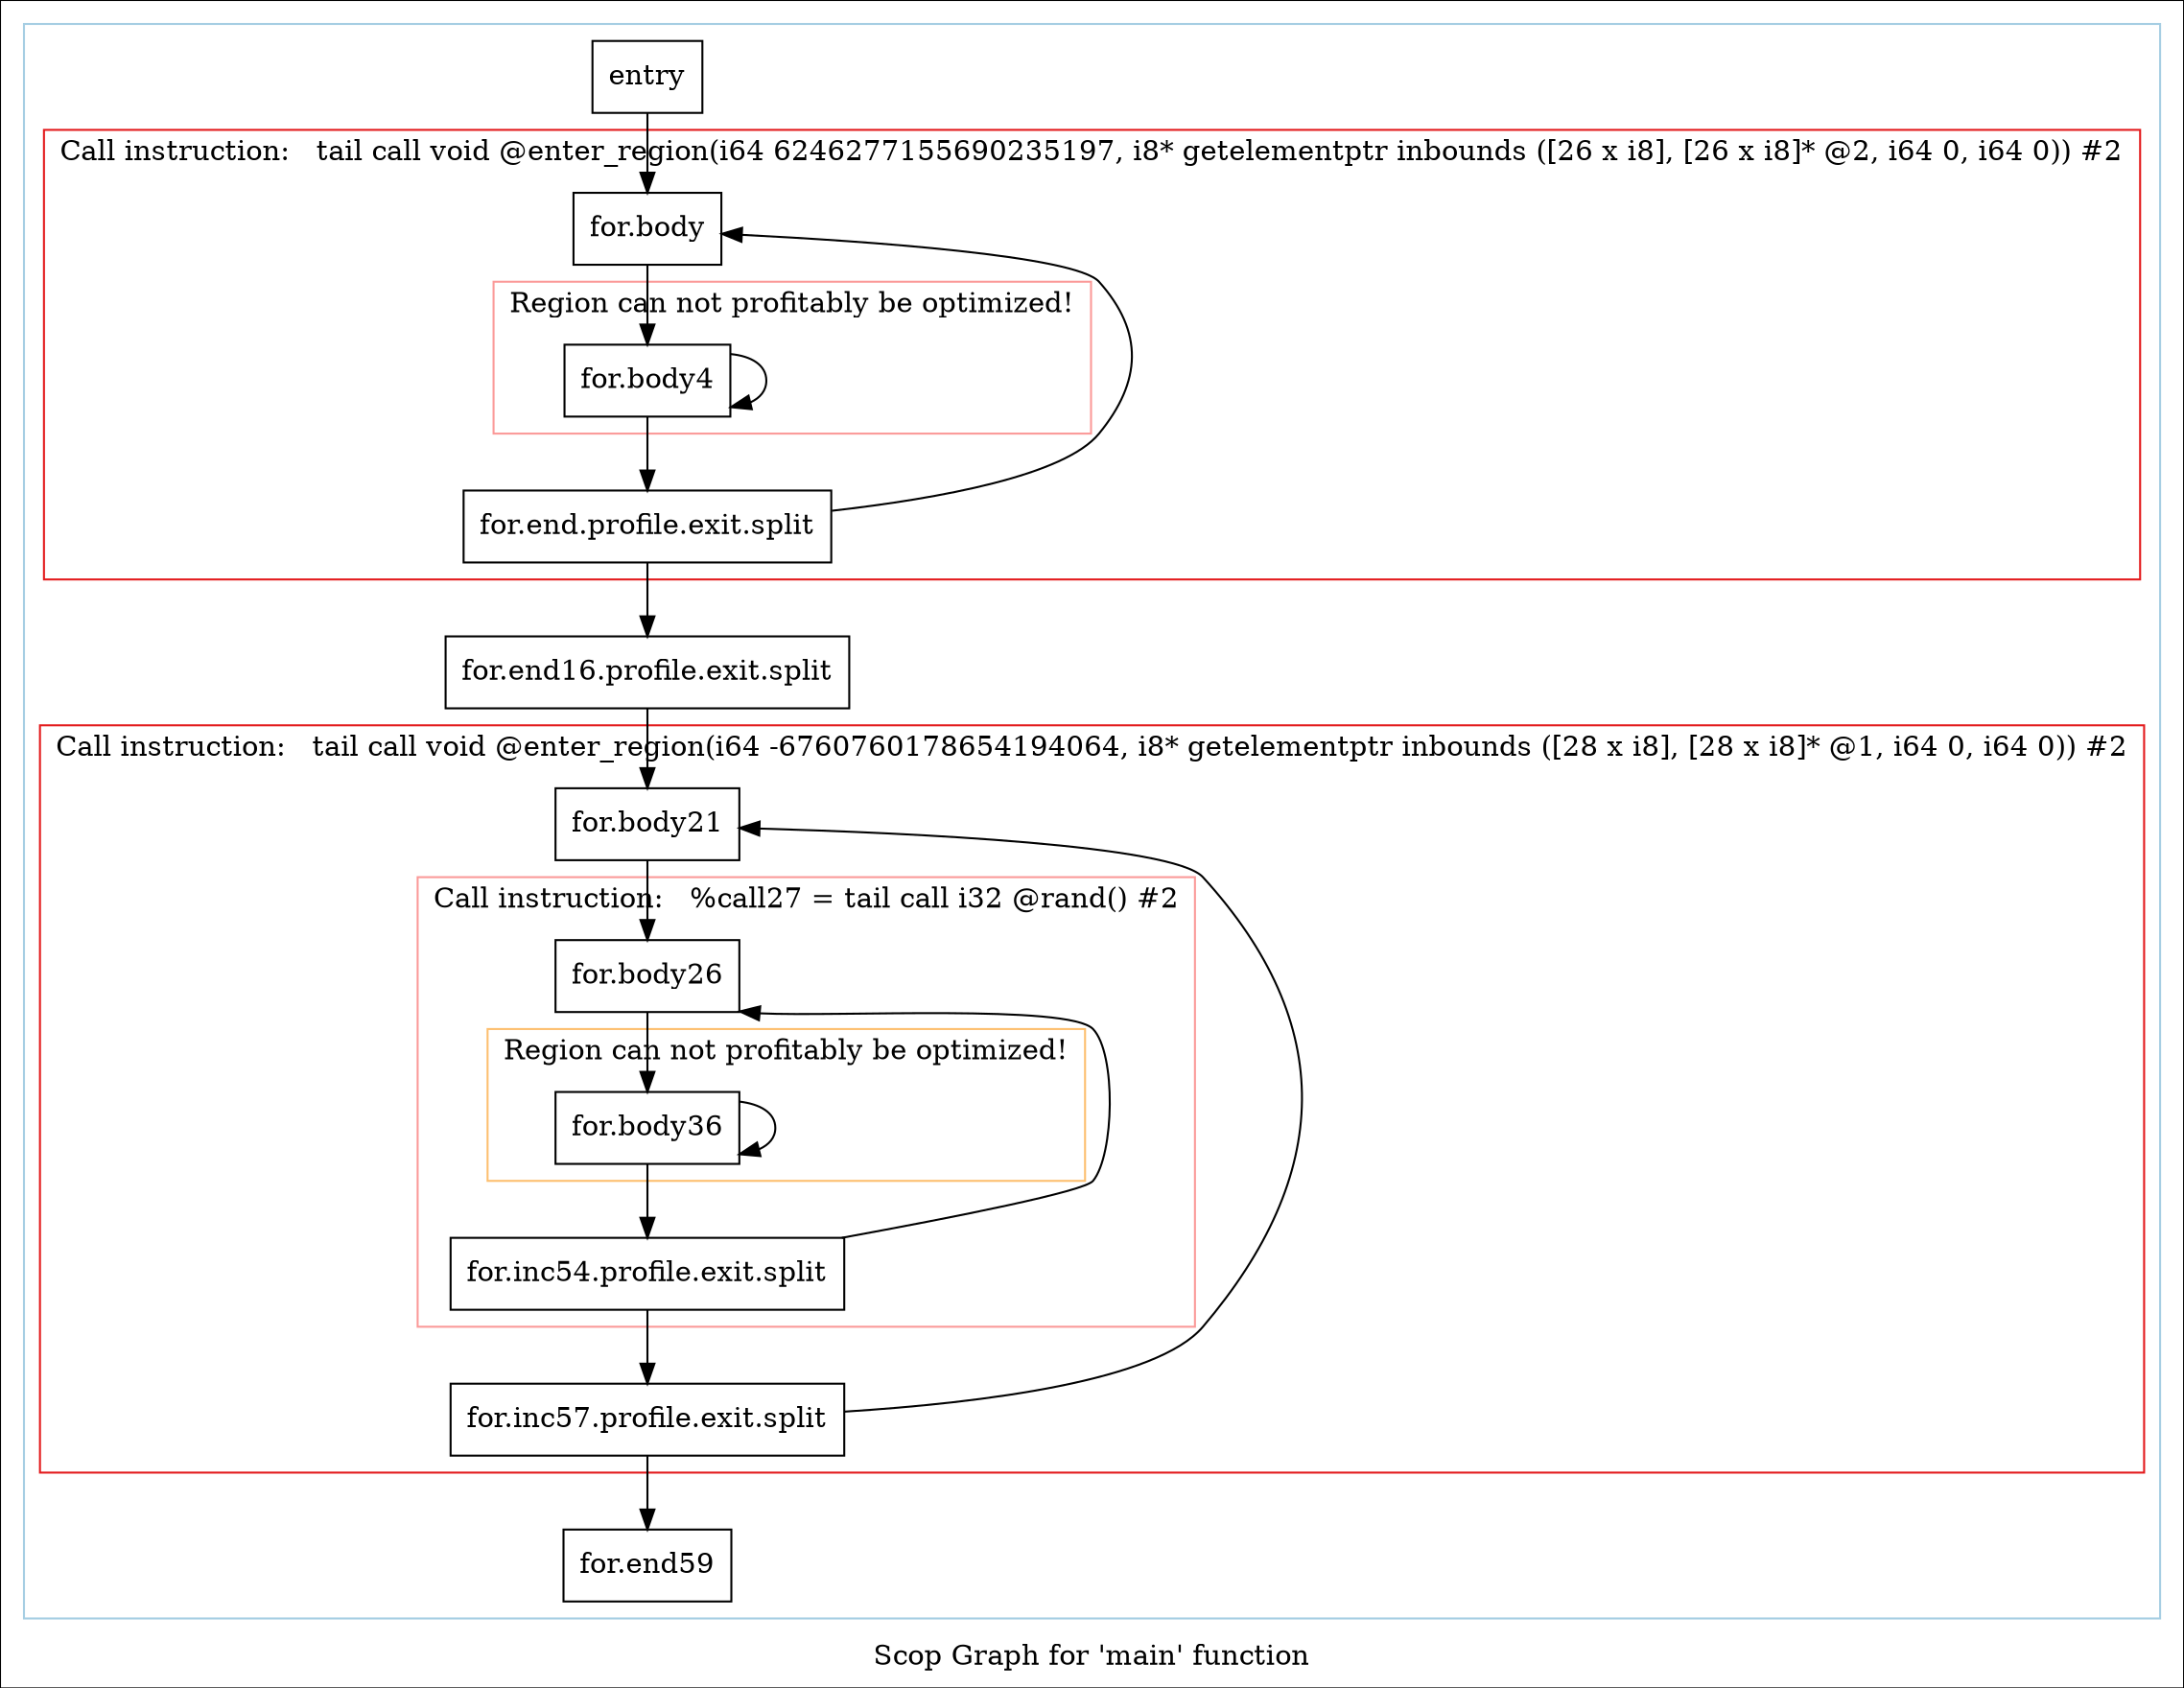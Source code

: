 digraph "Scop Graph for 'main' function" {
	label="Scop Graph for 'main' function";

	Node0x55b66698fb50 [shape=record,label="{entry}"];
	Node0x55b66698fb50 -> Node0x55b66698fc20;
	Node0x55b66698fc20 [shape=record,label="{for.body}"];
	Node0x55b66698fc20 -> Node0x55b66698fc40;
	Node0x55b66698fc40 [shape=record,label="{for.body4}"];
	Node0x55b66698fc40 -> Node0x55b666981420;
	Node0x55b66698fc40 -> Node0x55b66698fc40[constraint=false];
	Node0x55b666981420 [shape=record,label="{for.end.profile.exit.split}"];
	Node0x55b666981420 -> Node0x55b666981480;
	Node0x55b666981420 -> Node0x55b66698fc20[constraint=false];
	Node0x55b666981480 [shape=record,label="{for.end16.profile.exit.split}"];
	Node0x55b666981480 -> Node0x55b666981510;
	Node0x55b666981510 [shape=record,label="{for.body21}"];
	Node0x55b666981510 -> Node0x55b66698e2c0;
	Node0x55b66698e2c0 [shape=record,label="{for.body26}"];
	Node0x55b66698e2c0 -> Node0x55b666981680;
	Node0x55b666981680 [shape=record,label="{for.body36}"];
	Node0x55b666981680 -> Node0x55b6669816e0;
	Node0x55b666981680 -> Node0x55b666981680[constraint=false];
	Node0x55b6669816e0 [shape=record,label="{for.inc54.profile.exit.split}"];
	Node0x55b6669816e0 -> Node0x55b6669819d0;
	Node0x55b6669816e0 -> Node0x55b66698e2c0[constraint=false];
	Node0x55b6669819d0 [shape=record,label="{for.inc57.profile.exit.split}"];
	Node0x55b6669819d0 -> Node0x55b66698e220;
	Node0x55b6669819d0 -> Node0x55b666981510[constraint=false];
	Node0x55b66698e220 [shape=record,label="{for.end59}"];
	colorscheme = "paired12"
        subgraph cluster_0x55b666973590 {
          label = "";
          style = solid;
          color = 1
          subgraph cluster_0x55b666974400 {
            label = "Call instruction:   tail call void @enter_region(i64 6246277155690235197, i8* getelementptr inbounds ([26 x i8], [26 x i8]* @2, i64 0, i64 0)) #2";
            style = solid;
            color = 6
            subgraph cluster_0x55b666974380 {
              label = "Region can not profitably be optimized!";
              style = solid;
              color = 5
              Node0x55b66698fc40;
            }
            Node0x55b66698fc20;
            Node0x55b666981420;
          }
          subgraph cluster_0x55b666974300 {
            label = "Call instruction:   tail call void @enter_region(i64 -6760760178654194064, i8* getelementptr inbounds ([28 x i8], [28 x i8]* @1, i64 0, i64 0)) #2";
            style = solid;
            color = 6
            subgraph cluster_0x55b666974280 {
              label = "Call instruction:   %call27 = tail call i32 @rand() #2";
              style = solid;
              color = 5
              subgraph cluster_0x55b6669736d0 {
                label = "Region can not profitably be optimized!";
                style = solid;
                color = 7
                Node0x55b666981680;
              }
              Node0x55b66698e2c0;
              Node0x55b6669816e0;
            }
            Node0x55b666981510;
            Node0x55b6669819d0;
          }
          Node0x55b66698fb50;
          Node0x55b666981480;
          Node0x55b66698e220;
        }
}
